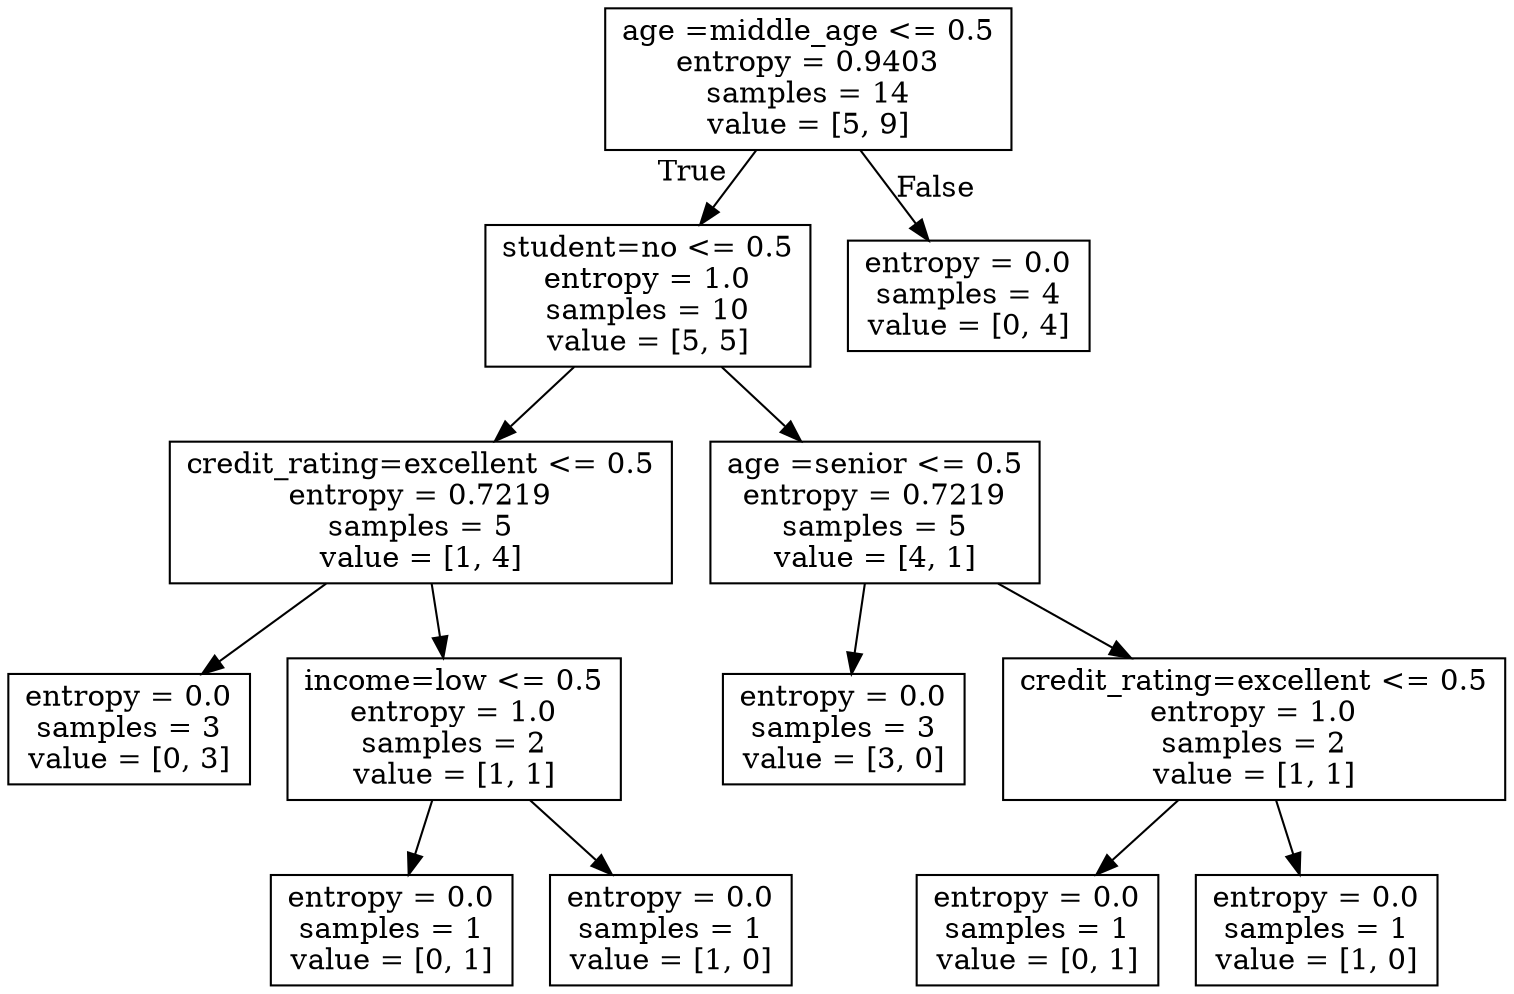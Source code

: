 digraph Tree {
node [shape=box] ;
0 [label="age =middle_age <= 0.5\nentropy = 0.9403\nsamples = 14\nvalue = [5, 9]"] ;
1 [label="student=no <= 0.5\nentropy = 1.0\nsamples = 10\nvalue = [5, 5]"] ;
0 -> 1 [labeldistance=2.5, labelangle=45, headlabel="True"] ;
2 [label="credit_rating=excellent <= 0.5\nentropy = 0.7219\nsamples = 5\nvalue = [1, 4]"] ;
1 -> 2 ;
3 [label="entropy = 0.0\nsamples = 3\nvalue = [0, 3]"] ;
2 -> 3 ;
4 [label="income=low <= 0.5\nentropy = 1.0\nsamples = 2\nvalue = [1, 1]"] ;
2 -> 4 ;
5 [label="entropy = 0.0\nsamples = 1\nvalue = [0, 1]"] ;
4 -> 5 ;
6 [label="entropy = 0.0\nsamples = 1\nvalue = [1, 0]"] ;
4 -> 6 ;
7 [label="age =senior <= 0.5\nentropy = 0.7219\nsamples = 5\nvalue = [4, 1]"] ;
1 -> 7 ;
8 [label="entropy = 0.0\nsamples = 3\nvalue = [3, 0]"] ;
7 -> 8 ;
9 [label="credit_rating=excellent <= 0.5\nentropy = 1.0\nsamples = 2\nvalue = [1, 1]"] ;
7 -> 9 ;
10 [label="entropy = 0.0\nsamples = 1\nvalue = [0, 1]"] ;
9 -> 10 ;
11 [label="entropy = 0.0\nsamples = 1\nvalue = [1, 0]"] ;
9 -> 11 ;
12 [label="entropy = 0.0\nsamples = 4\nvalue = [0, 4]"] ;
0 -> 12 [labeldistance=2.5, labelangle=-45, headlabel="False"] ;
}
